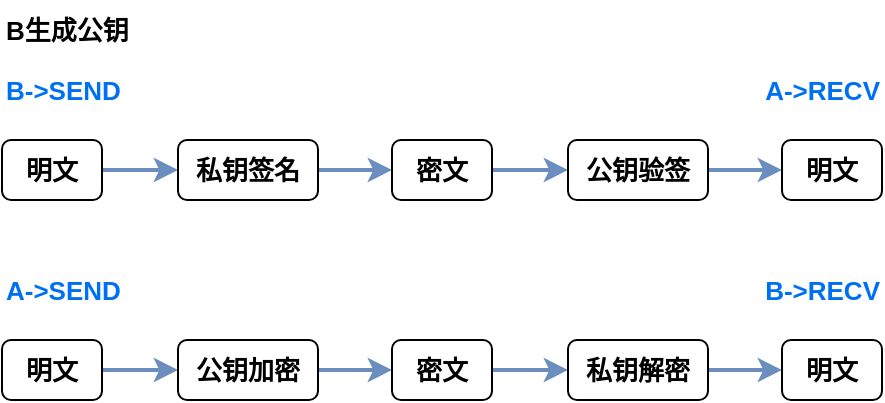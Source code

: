 <mxfile version="24.7.14">
  <diagram name="第 1 页" id="2Kg0XednfVTO_4cVwnEz">
    <mxGraphModel dx="683" dy="371" grid="1" gridSize="10" guides="1" tooltips="1" connect="1" arrows="1" fold="1" page="1" pageScale="1" pageWidth="1169" pageHeight="827" background="#ffffff" math="0" shadow="0">
      <root>
        <mxCell id="0" />
        <mxCell id="1" parent="0" />
        <mxCell id="O7_Bp9CNJcUDQzAUC9pT-22" value="" style="edgeStyle=orthogonalEdgeStyle;shape=connector;curved=0;rounded=1;orthogonalLoop=1;jettySize=auto;html=1;shadow=0;strokeColor=#6c8ebf;strokeWidth=1.968;align=center;verticalAlign=middle;fontFamily=Helvetica;fontSize=13;fontColor=default;labelBackgroundColor=default;endArrow=classic;fillColor=#dae8fc;fontStyle=1" parent="1" source="O7_Bp9CNJcUDQzAUC9pT-19" target="O7_Bp9CNJcUDQzAUC9pT-21" edge="1">
          <mxGeometry relative="1" as="geometry" />
        </mxCell>
        <mxCell id="O7_Bp9CNJcUDQzAUC9pT-19" value="明文" style="rounded=1;whiteSpace=wrap;html=1;fontFamily=Helvetica;fontSize=13;fontColor=default;labelBackgroundColor=default;strokeColor=default;align=center;verticalAlign=middle;fillColor=default;fontStyle=1" parent="1" vertex="1">
          <mxGeometry x="365" y="484" width="50" height="30" as="geometry" />
        </mxCell>
        <mxCell id="O7_Bp9CNJcUDQzAUC9pT-24" value="" style="edgeStyle=orthogonalEdgeStyle;shape=connector;curved=0;rounded=1;orthogonalLoop=1;jettySize=auto;html=1;shadow=0;strokeColor=#6c8ebf;strokeWidth=1.968;align=center;verticalAlign=middle;fontFamily=Helvetica;fontSize=13;fontColor=default;labelBackgroundColor=default;endArrow=classic;fillColor=#dae8fc;fontStyle=1" parent="1" source="O7_Bp9CNJcUDQzAUC9pT-21" target="O7_Bp9CNJcUDQzAUC9pT-23" edge="1">
          <mxGeometry relative="1" as="geometry" />
        </mxCell>
        <mxCell id="O7_Bp9CNJcUDQzAUC9pT-21" value="公钥加密" style="whiteSpace=wrap;html=1;fontSize=13;rounded=1;labelBackgroundColor=default;strokeColor=default;align=center;verticalAlign=middle;fontFamily=Helvetica;fontColor=default;fillColor=default;fontStyle=1" parent="1" vertex="1">
          <mxGeometry x="453" y="484" width="70" height="30" as="geometry" />
        </mxCell>
        <mxCell id="O7_Bp9CNJcUDQzAUC9pT-26" value="" style="edgeStyle=orthogonalEdgeStyle;shape=connector;curved=0;rounded=1;orthogonalLoop=1;jettySize=auto;html=1;shadow=0;strokeColor=#6c8ebf;strokeWidth=1.968;align=center;verticalAlign=middle;fontFamily=Helvetica;fontSize=13;fontColor=default;labelBackgroundColor=default;endArrow=classic;fillColor=#dae8fc;fontStyle=1" parent="1" source="O7_Bp9CNJcUDQzAUC9pT-23" target="O7_Bp9CNJcUDQzAUC9pT-25" edge="1">
          <mxGeometry relative="1" as="geometry" />
        </mxCell>
        <mxCell id="O7_Bp9CNJcUDQzAUC9pT-23" value="密文" style="whiteSpace=wrap;html=1;fontSize=13;rounded=1;labelBackgroundColor=default;strokeColor=default;align=center;verticalAlign=middle;fontFamily=Helvetica;fontColor=default;fillColor=default;fontStyle=1" parent="1" vertex="1">
          <mxGeometry x="560" y="484" width="50" height="30" as="geometry" />
        </mxCell>
        <mxCell id="O7_Bp9CNJcUDQzAUC9pT-28" value="" style="edgeStyle=orthogonalEdgeStyle;shape=connector;curved=0;rounded=1;orthogonalLoop=1;jettySize=auto;html=1;shadow=0;strokeColor=#6c8ebf;strokeWidth=1.968;align=center;verticalAlign=middle;fontFamily=Helvetica;fontSize=13;fontColor=default;labelBackgroundColor=default;endArrow=classic;fillColor=#dae8fc;fontStyle=1" parent="1" source="O7_Bp9CNJcUDQzAUC9pT-25" target="O7_Bp9CNJcUDQzAUC9pT-27" edge="1">
          <mxGeometry relative="1" as="geometry" />
        </mxCell>
        <mxCell id="O7_Bp9CNJcUDQzAUC9pT-25" value="私钥解密" style="whiteSpace=wrap;html=1;fontSize=13;rounded=1;labelBackgroundColor=default;strokeColor=default;align=center;verticalAlign=middle;fontFamily=Helvetica;fontColor=default;fillColor=default;fontStyle=1" parent="1" vertex="1">
          <mxGeometry x="648" y="484" width="70" height="30" as="geometry" />
        </mxCell>
        <mxCell id="O7_Bp9CNJcUDQzAUC9pT-27" value="明文" style="whiteSpace=wrap;html=1;fontSize=13;rounded=1;labelBackgroundColor=default;strokeColor=default;align=center;verticalAlign=middle;fontFamily=Helvetica;fontColor=default;fillColor=default;fontStyle=1" parent="1" vertex="1">
          <mxGeometry x="755" y="484" width="50" height="30" as="geometry" />
        </mxCell>
        <mxCell id="O7_Bp9CNJcUDQzAUC9pT-30" value="" style="edgeStyle=orthogonalEdgeStyle;shape=connector;curved=0;rounded=1;orthogonalLoop=1;jettySize=auto;html=1;shadow=0;strokeColor=#6c8ebf;strokeWidth=1.968;align=center;verticalAlign=middle;fontFamily=Helvetica;fontSize=13;fontColor=default;labelBackgroundColor=default;endArrow=classic;fillColor=#dae8fc;fontStyle=1" parent="1" source="O7_Bp9CNJcUDQzAUC9pT-31" target="O7_Bp9CNJcUDQzAUC9pT-33" edge="1">
          <mxGeometry relative="1" as="geometry" />
        </mxCell>
        <mxCell id="O7_Bp9CNJcUDQzAUC9pT-31" value="明文" style="rounded=1;whiteSpace=wrap;html=1;fontFamily=Helvetica;fontSize=13;fontColor=default;labelBackgroundColor=default;strokeColor=default;align=center;verticalAlign=middle;fillColor=default;fontStyle=1" parent="1" vertex="1">
          <mxGeometry x="365" y="384" width="50" height="30" as="geometry" />
        </mxCell>
        <mxCell id="O7_Bp9CNJcUDQzAUC9pT-32" value="" style="edgeStyle=orthogonalEdgeStyle;shape=connector;curved=0;rounded=1;orthogonalLoop=1;jettySize=auto;html=1;shadow=0;strokeColor=#6c8ebf;strokeWidth=1.968;align=center;verticalAlign=middle;fontFamily=Helvetica;fontSize=13;fontColor=default;labelBackgroundColor=default;endArrow=classic;fillColor=#dae8fc;fontStyle=1" parent="1" source="O7_Bp9CNJcUDQzAUC9pT-33" target="O7_Bp9CNJcUDQzAUC9pT-35" edge="1">
          <mxGeometry relative="1" as="geometry" />
        </mxCell>
        <mxCell id="O7_Bp9CNJcUDQzAUC9pT-33" value="私钥签名" style="whiteSpace=wrap;html=1;fontSize=13;rounded=1;labelBackgroundColor=default;strokeColor=default;align=center;verticalAlign=middle;fontFamily=Helvetica;fontColor=default;fillColor=default;fontStyle=1" parent="1" vertex="1">
          <mxGeometry x="453" y="384" width="70" height="30" as="geometry" />
        </mxCell>
        <mxCell id="O7_Bp9CNJcUDQzAUC9pT-34" value="" style="edgeStyle=orthogonalEdgeStyle;shape=connector;curved=0;rounded=1;orthogonalLoop=1;jettySize=auto;html=1;shadow=0;strokeColor=#6c8ebf;strokeWidth=1.968;align=center;verticalAlign=middle;fontFamily=Helvetica;fontSize=13;fontColor=default;labelBackgroundColor=default;endArrow=classic;fillColor=#dae8fc;fontStyle=1" parent="1" source="O7_Bp9CNJcUDQzAUC9pT-35" target="O7_Bp9CNJcUDQzAUC9pT-37" edge="1">
          <mxGeometry relative="1" as="geometry" />
        </mxCell>
        <mxCell id="O7_Bp9CNJcUDQzAUC9pT-35" value="密文" style="whiteSpace=wrap;html=1;fontSize=13;rounded=1;labelBackgroundColor=default;strokeColor=default;align=center;verticalAlign=middle;fontFamily=Helvetica;fontColor=default;fillColor=default;fontStyle=1" parent="1" vertex="1">
          <mxGeometry x="560" y="384" width="50" height="30" as="geometry" />
        </mxCell>
        <mxCell id="O7_Bp9CNJcUDQzAUC9pT-36" value="" style="edgeStyle=orthogonalEdgeStyle;shape=connector;curved=0;rounded=1;orthogonalLoop=1;jettySize=auto;html=1;shadow=0;strokeColor=#6c8ebf;strokeWidth=1.968;align=center;verticalAlign=middle;fontFamily=Helvetica;fontSize=13;fontColor=default;labelBackgroundColor=default;endArrow=classic;fillColor=#dae8fc;fontStyle=1" parent="1" source="O7_Bp9CNJcUDQzAUC9pT-37" target="O7_Bp9CNJcUDQzAUC9pT-38" edge="1">
          <mxGeometry relative="1" as="geometry" />
        </mxCell>
        <mxCell id="O7_Bp9CNJcUDQzAUC9pT-37" value="公钥验签" style="whiteSpace=wrap;html=1;fontSize=13;rounded=1;labelBackgroundColor=default;strokeColor=default;align=center;verticalAlign=middle;fontFamily=Helvetica;fontColor=default;fillColor=default;fontStyle=1" parent="1" vertex="1">
          <mxGeometry x="648" y="384" width="70" height="30" as="geometry" />
        </mxCell>
        <mxCell id="O7_Bp9CNJcUDQzAUC9pT-38" value="明文" style="whiteSpace=wrap;html=1;fontSize=13;rounded=1;labelBackgroundColor=default;strokeColor=default;align=center;verticalAlign=middle;fontFamily=Helvetica;fontColor=default;fillColor=default;fontStyle=1" parent="1" vertex="1">
          <mxGeometry x="755" y="384" width="50" height="30" as="geometry" />
        </mxCell>
        <mxCell id="O7_Bp9CNJcUDQzAUC9pT-39" value="B-&amp;gt;SEND" style="text;html=1;align=left;verticalAlign=middle;resizable=0;points=[];autosize=1;strokeColor=none;fillColor=none;fontSize=13;fontColor=#0070F2;fontFamily=Helvetica;fontStyle=1;rounded=1;" parent="1" vertex="1">
          <mxGeometry x="365" y="344" width="80" height="30" as="geometry" />
        </mxCell>
        <mxCell id="O7_Bp9CNJcUDQzAUC9pT-41" value="A-&amp;gt;SEND" style="text;html=1;align=left;verticalAlign=middle;resizable=0;points=[];autosize=1;strokeColor=none;fillColor=none;fontSize=13;fontColor=#0070F2;fontFamily=Helvetica;fontStyle=1;rounded=1;" parent="1" vertex="1">
          <mxGeometry x="365" y="444" width="80" height="30" as="geometry" />
        </mxCell>
        <mxCell id="O7_Bp9CNJcUDQzAUC9pT-42" value="B-&amp;gt;RECV" style="text;html=1;align=right;verticalAlign=middle;resizable=0;points=[];autosize=1;strokeColor=none;fillColor=none;fontSize=13;fontColor=#0070F2;fontFamily=Helvetica;fontStyle=1;rounded=1;" parent="1" vertex="1">
          <mxGeometry x="725" y="444" width="80" height="30" as="geometry" />
        </mxCell>
        <mxCell id="O7_Bp9CNJcUDQzAUC9pT-43" value="A-&amp;gt;RECV" style="text;html=1;align=right;verticalAlign=middle;resizable=0;points=[];autosize=1;strokeColor=none;fillColor=none;fontSize=13;fontColor=#0070F2;fontFamily=Helvetica;fontStyle=1;rounded=1;" parent="1" vertex="1">
          <mxGeometry x="725" y="344" width="80" height="30" as="geometry" />
        </mxCell>
        <mxCell id="O7_Bp9CNJcUDQzAUC9pT-44" value="B生成公钥" style="text;html=1;align=left;verticalAlign=middle;resizable=0;points=[];autosize=1;strokeColor=none;fillColor=none;fontFamily=Helvetica;fontSize=13;fontColor=default;labelBackgroundColor=default;rounded=1;fontStyle=1" parent="1" vertex="1">
          <mxGeometry x="365" y="314" width="80" height="30" as="geometry" />
        </mxCell>
      </root>
    </mxGraphModel>
  </diagram>
</mxfile>
